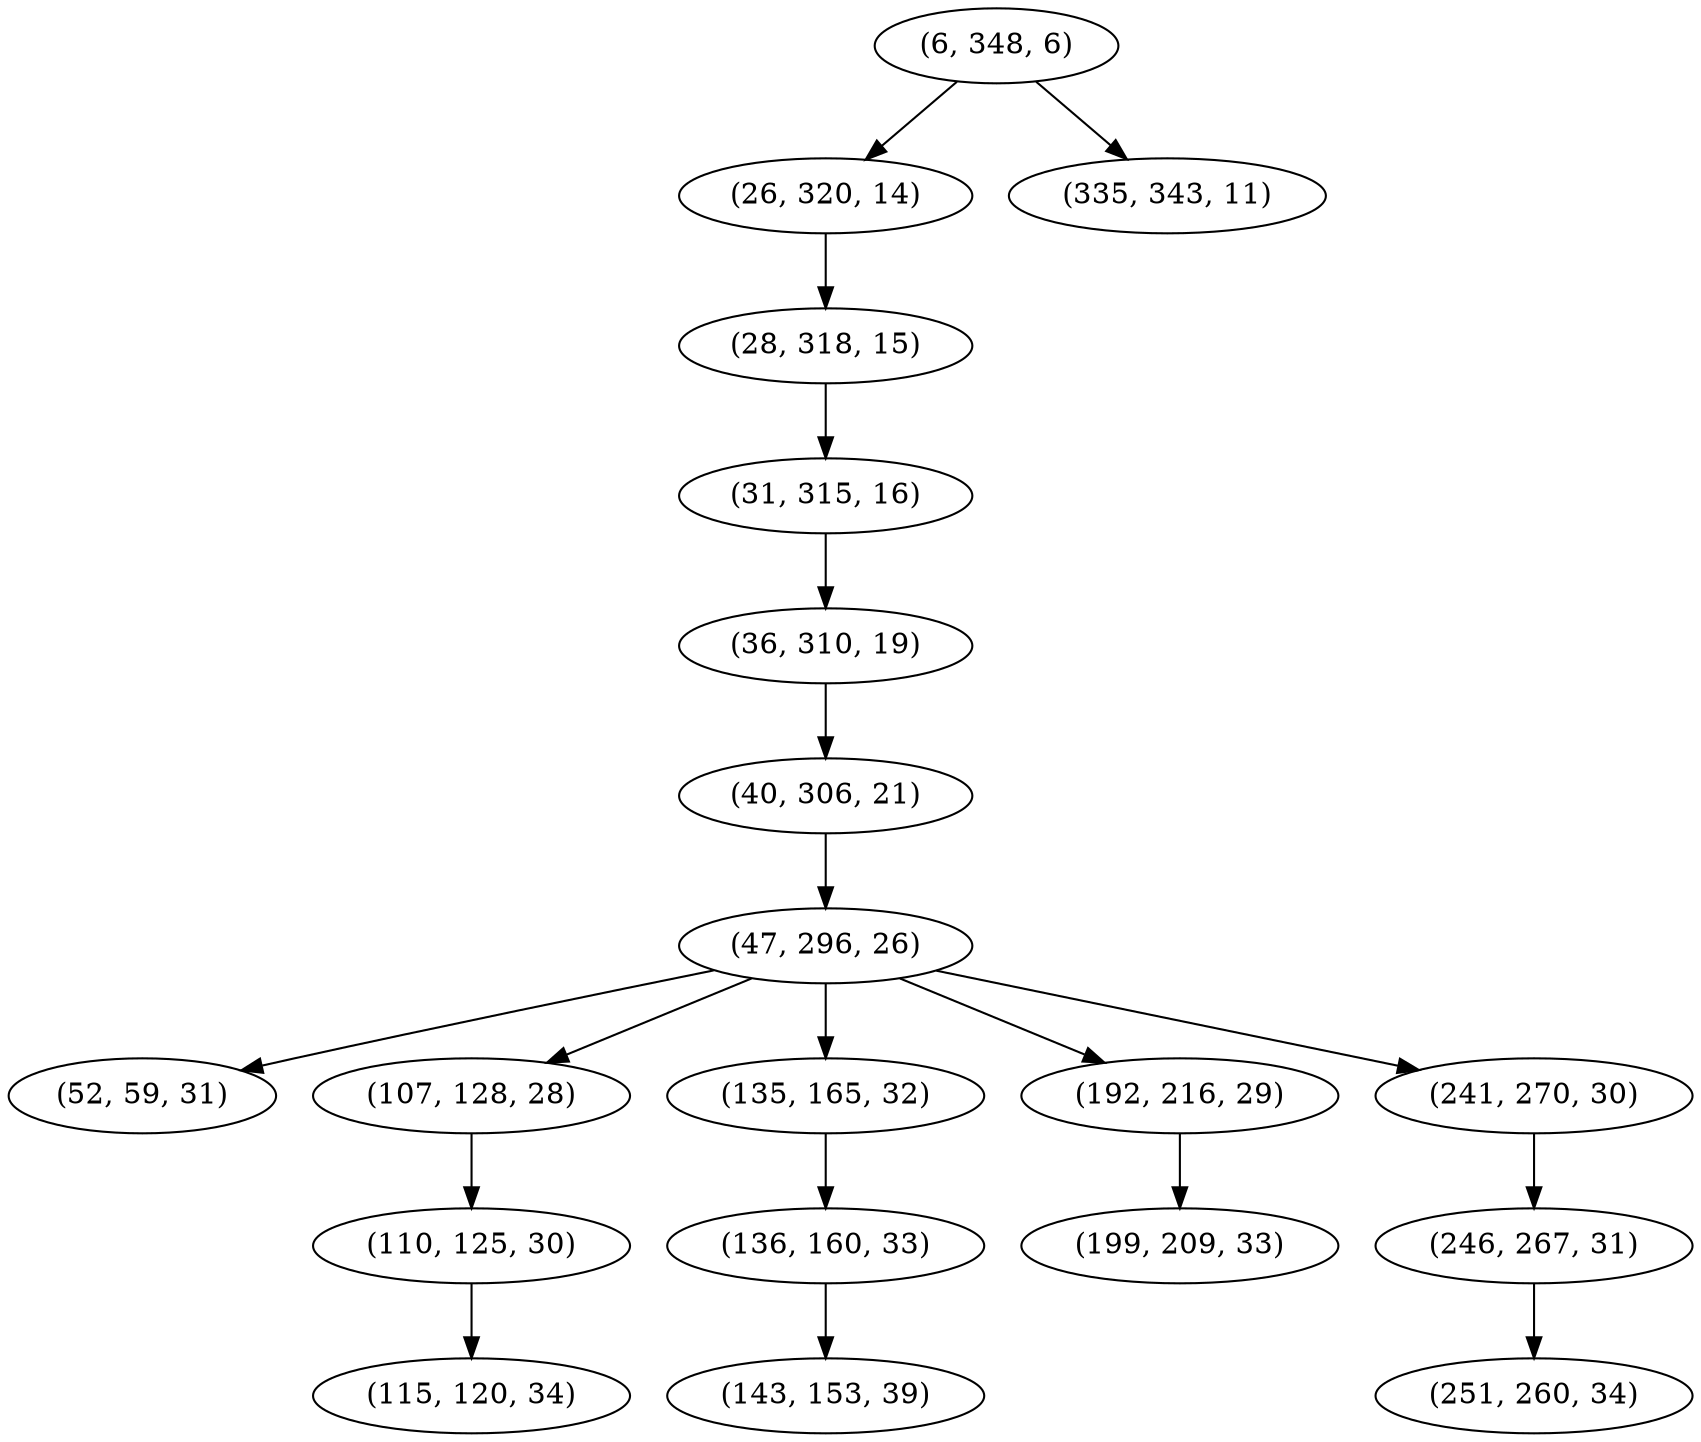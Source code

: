digraph tree {
    "(6, 348, 6)";
    "(26, 320, 14)";
    "(28, 318, 15)";
    "(31, 315, 16)";
    "(36, 310, 19)";
    "(40, 306, 21)";
    "(47, 296, 26)";
    "(52, 59, 31)";
    "(107, 128, 28)";
    "(110, 125, 30)";
    "(115, 120, 34)";
    "(135, 165, 32)";
    "(136, 160, 33)";
    "(143, 153, 39)";
    "(192, 216, 29)";
    "(199, 209, 33)";
    "(241, 270, 30)";
    "(246, 267, 31)";
    "(251, 260, 34)";
    "(335, 343, 11)";
    "(6, 348, 6)" -> "(26, 320, 14)";
    "(6, 348, 6)" -> "(335, 343, 11)";
    "(26, 320, 14)" -> "(28, 318, 15)";
    "(28, 318, 15)" -> "(31, 315, 16)";
    "(31, 315, 16)" -> "(36, 310, 19)";
    "(36, 310, 19)" -> "(40, 306, 21)";
    "(40, 306, 21)" -> "(47, 296, 26)";
    "(47, 296, 26)" -> "(52, 59, 31)";
    "(47, 296, 26)" -> "(107, 128, 28)";
    "(47, 296, 26)" -> "(135, 165, 32)";
    "(47, 296, 26)" -> "(192, 216, 29)";
    "(47, 296, 26)" -> "(241, 270, 30)";
    "(107, 128, 28)" -> "(110, 125, 30)";
    "(110, 125, 30)" -> "(115, 120, 34)";
    "(135, 165, 32)" -> "(136, 160, 33)";
    "(136, 160, 33)" -> "(143, 153, 39)";
    "(192, 216, 29)" -> "(199, 209, 33)";
    "(241, 270, 30)" -> "(246, 267, 31)";
    "(246, 267, 31)" -> "(251, 260, 34)";
}
